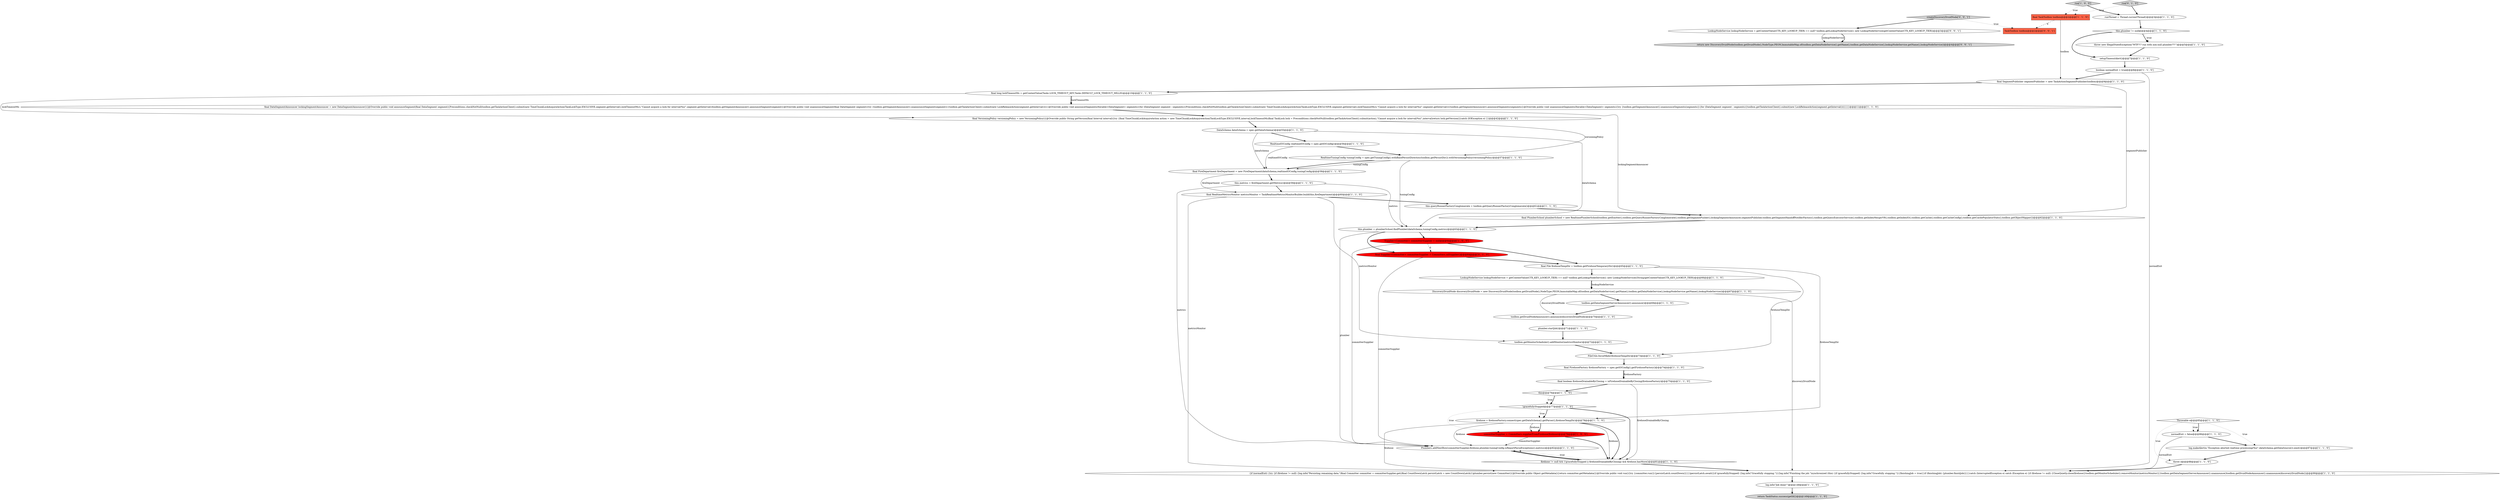 digraph {
24 [style = filled, label = "RealtimeTuningConfig tuningConfig = spec.getTuningConfig().withBasePersistDirectory(toolbox.getPersistDir()).withVersioningPolicy(versioningPolicy)@@@57@@@['1', '1', '0']", fillcolor = white, shape = ellipse image = "AAA0AAABBB1BBB"];
11 [style = filled, label = "Supplier<Committer> committerSupplier = null@@@64@@@['1', '0', '0']", fillcolor = red, shape = ellipse image = "AAA1AAABBB1BBB"];
16 [style = filled, label = "committerSupplier = Committers.supplierFromFirehose(firehose)@@@79@@@['1', '0', '0']", fillcolor = red, shape = ellipse image = "AAA1AAABBB1BBB"];
17 [style = filled, label = "FileUtils.forceMkdir(firehoseTempDir)@@@73@@@['1', '1', '0']", fillcolor = white, shape = ellipse image = "AAA0AAABBB1BBB"];
28 [style = filled, label = "final DataSegmentAnnouncer lockingSegmentAnnouncer = new DataSegmentAnnouncer(){@Override public void announceSegment(final DataSegment segment){Preconditions.checkNotNull(toolbox.getTaskActionClient().submit(new TimeChunkLockAcquireAction(TaskLockType.EXCLUSIVE,segment.getInterval(),lockTimeoutMs)),\"Cannot acquire a lock for interval(%s(\",segment.getInterval())toolbox.getSegmentAnnouncer().announceSegment(segment)}@Override public void unannounceSegment(final DataSegment segment){try {toolbox.getSegmentAnnouncer().unannounceSegment(segment)}{toolbox.getTaskActionClient().submit(new LockReleaseAction(segment.getInterval()))}}@Override public void announceSegments(Iterable<DataSegment> segments){for (DataSegment segment : segments){Preconditions.checkNotNull(toolbox.getTaskActionClient().submit(new TimeChunkLockAcquireAction(TaskLockType.EXCLUSIVE,segment.getInterval(),lockTimeoutMs)),\"Cannot acquire a lock for interval(%s(\",segment.getInterval())}toolbox.getSegmentAnnouncer().announceSegments(segments)}@Override public void unannounceSegments(Iterable<DataSegment> segments){try {toolbox.getSegmentAnnouncer().unannounceSegments(segments)}{for (DataSegment segment : segments){toolbox.getTaskActionClient().submit(new LockReleaseAction(segment.getInterval()))}}}}@@@11@@@['1', '1', '0']", fillcolor = white, shape = ellipse image = "AAA0AAABBB1BBB"];
34 [style = filled, label = "final PlumberSchool plumberSchool = new RealtimePlumberSchool(toolbox.getEmitter(),toolbox.getQueryRunnerFactoryConglomerate(),toolbox.getSegmentPusher(),lockingSegmentAnnouncer,segmentPublisher,toolbox.getSegmentHandoffNotifierFactory(),toolbox.getQueryExecutorService(),toolbox.getIndexMergerV9(),toolbox.getIndexIO(),toolbox.getCache(),toolbox.getCacheConfig(),toolbox.getCachePopulatorStats(),toolbox.getObjectMapper())@@@62@@@['1', '1', '0']", fillcolor = white, shape = ellipse image = "AAA0AAABBB1BBB"];
31 [style = filled, label = "plumber.startJob()@@@71@@@['1', '1', '0']", fillcolor = white, shape = ellipse image = "AAA0AAABBB1BBB"];
46 [style = filled, label = "createDiscoveryDruidNode['0', '0', '1']", fillcolor = lightgray, shape = diamond image = "AAA0AAABBB3BBB"];
9 [style = filled, label = "Plumbers.addNextRow(committerSupplier,firehose,plumber,tuningConfig.isReportParseExceptions(),metrics)@@@82@@@['1', '1', '0']", fillcolor = white, shape = ellipse image = "AAA0AAABBB1BBB"];
6 [style = filled, label = "boolean normalExit = true@@@8@@@['1', '1', '0']", fillcolor = white, shape = ellipse image = "AAA0AAABBB1BBB"];
21 [style = filled, label = "this.plumber != null@@@4@@@['1', '1', '0']", fillcolor = white, shape = diamond image = "AAA0AAABBB1BBB"];
4 [style = filled, label = "final VersioningPolicy versioningPolicy = new VersioningPolicy(){@Override public String getVersion(final Interval interval){try {final TimeChunkLockAcquireAction action = new TimeChunkLockAcquireAction(TaskLockType.EXCLUSIVE,interval,lockTimeoutMs)final TaskLock lock = Preconditions.checkNotNull(toolbox.getTaskActionClient().submit(action),\"Cannot acquire a lock for interval(%s(\",interval)return lock.getVersion()}catch (IOException e) }}@@@42@@@['1', '1', '0']", fillcolor = white, shape = ellipse image = "AAA0AAABBB1BBB"];
26 [style = filled, label = "final RealtimeMetricsMonitor metricsMonitor = TaskRealtimeMetricsMonitorBuilder.build(this,fireDepartment)@@@60@@@['1', '1', '0']", fillcolor = white, shape = ellipse image = "AAA0AAABBB1BBB"];
35 [style = filled, label = "Throwable e@@@85@@@['1', '1', '0']", fillcolor = white, shape = diamond image = "AAA0AAABBB1BBB"];
39 [style = filled, label = "final SegmentPublisher segmentPublisher = new TaskActionSegmentPublisher(toolbox)@@@9@@@['1', '1', '0']", fillcolor = white, shape = ellipse image = "AAA0AAABBB1BBB"];
48 [style = filled, label = "TaskToolbox toolbox@@@2@@@['0', '0', '1']", fillcolor = tomato, shape = box image = "AAA0AAABBB3BBB"];
27 [style = filled, label = "toolbox.getMonitorScheduler().addMonitor(metricsMonitor)@@@72@@@['1', '1', '0']", fillcolor = white, shape = ellipse image = "AAA0AAABBB1BBB"];
49 [style = filled, label = "LookupNodeService lookupNodeService = getContextValue(CTX_KEY_LOOKUP_TIER) == null? toolbox.getLookupNodeService(): new LookupNodeService(getContextValue(CTX_KEY_LOOKUP_TIER))@@@3@@@['0', '0', '1']", fillcolor = white, shape = ellipse image = "AAA0AAABBB3BBB"];
42 [style = filled, label = "run['1', '0', '0']", fillcolor = lightgray, shape = diamond image = "AAA0AAABBB1BBB"];
12 [style = filled, label = "{if (normalExit) {try {if (firehose != null) {log.info(\"Persisting remaining data.\")final Committer committer = committerSupplier.get()final CountDownLatch persistLatch = new CountDownLatch(1)plumber.persist(new Committer(){@Override public Object getMetadata(){return committer.getMetadata()}@Override public void run(){try {committer.run()}{persistLatch.countDown()}}})persistLatch.await()}if (gracefullyStopped) {log.info(\"Gracefully stopping.\")}{log.info(\"Finishing the job.\")synchronized (this) {if (gracefullyStopped) {log.info(\"Gracefully stopping.\")}{finishingJob = true}}if (finishingJob) {plumber.finishJob()}}}catch (InterruptedException e) catch (Exception e) {if (firehose != null) {CloseQuietly.close(firehose)}toolbox.getMonitorScheduler().removeMonitor(metricsMonitor)}}toolbox.getDataSegmentServerAnnouncer().unannounce()toolbox.getDruidNodeAnnouncer().unannounce(discoveryDruidNode)}@@@90@@@['1', '1', '0']", fillcolor = white, shape = ellipse image = "AAA0AAABBB1BBB"];
0 [style = filled, label = "this.queryRunnerFactoryConglomerate = toolbox.getQueryRunnerFactoryConglomerate()@@@61@@@['1', '1', '0']", fillcolor = white, shape = ellipse image = "AAA0AAABBB1BBB"];
14 [style = filled, label = "throw new IllegalStateException(\"WTF?!? run with non-null plumber??!\")@@@5@@@['1', '1', '0']", fillcolor = white, shape = ellipse image = "AAA0AAABBB1BBB"];
40 [style = filled, label = "DiscoveryDruidNode discoveryDruidNode = new DiscoveryDruidNode(toolbox.getDruidNode(),NodeType.PEON,ImmutableMap.of(toolbox.getDataNodeService().getName(),toolbox.getDataNodeService(),lookupNodeService.getName(),lookupNodeService))@@@67@@@['1', '1', '0']", fillcolor = white, shape = ellipse image = "AAA0AAABBB1BBB"];
47 [style = filled, label = "return new DiscoveryDruidNode(toolbox.getDruidNode(),NodeType.PEON,ImmutableMap.of(toolbox.getDataNodeService().getName(),toolbox.getDataNodeService(),lookupNodeService.getName(),lookupNodeService))@@@4@@@['0', '0', '1']", fillcolor = lightgray, shape = ellipse image = "AAA0AAABBB3BBB"];
13 [style = filled, label = "log.info(\"Job done!\")@@@148@@@['1', '1', '0']", fillcolor = white, shape = ellipse image = "AAA0AAABBB1BBB"];
15 [style = filled, label = "this@@@76@@@['1', '1', '0']", fillcolor = white, shape = diamond image = "AAA0AAABBB1BBB"];
23 [style = filled, label = "RealtimeIOConfig realtimeIOConfig = spec.getIOConfig()@@@56@@@['1', '1', '0']", fillcolor = white, shape = ellipse image = "AAA0AAABBB1BBB"];
10 [style = filled, label = "final FireDepartment fireDepartment = new FireDepartment(dataSchema,realtimeIOConfig,tuningConfig)@@@58@@@['1', '1', '0']", fillcolor = white, shape = ellipse image = "AAA0AAABBB1BBB"];
8 [style = filled, label = "final TaskToolbox toolbox@@@2@@@['1', '1', '0']", fillcolor = tomato, shape = box image = "AAA0AAABBB1BBB"];
38 [style = filled, label = "DataSchema dataSchema = spec.getDataSchema()@@@55@@@['1', '1', '0']", fillcolor = white, shape = ellipse image = "AAA0AAABBB1BBB"];
7 [style = filled, label = "this.metrics = fireDepartment.getMetrics()@@@59@@@['1', '1', '0']", fillcolor = white, shape = ellipse image = "AAA0AAABBB1BBB"];
25 [style = filled, label = "firehose != null && (!gracefullyStopped || firehoseDrainableByClosing) && firehose.hasMore()@@@81@@@['1', '1', '0']", fillcolor = white, shape = diamond image = "AAA0AAABBB1BBB"];
3 [style = filled, label = "final long lockTimeoutMs = getContextValue(Tasks.LOCK_TIMEOUT_KEY,Tasks.DEFAULT_LOCK_TIMEOUT_MILLIS)@@@10@@@['1', '1', '0']", fillcolor = white, shape = ellipse image = "AAA0AAABBB1BBB"];
45 [style = filled, label = "final Supplier<Committer> committerSupplier = Committers.nilSupplier()@@@64@@@['0', '1', '0']", fillcolor = red, shape = ellipse image = "AAA1AAABBB2BBB"];
2 [style = filled, label = "this.plumber = plumberSchool.findPlumber(dataSchema,tuningConfig,metrics)@@@63@@@['1', '1', '0']", fillcolor = white, shape = ellipse image = "AAA0AAABBB1BBB"];
1 [style = filled, label = "toolbox.getDruidNodeAnnouncer().announce(discoveryDruidNode)@@@70@@@['1', '1', '0']", fillcolor = white, shape = ellipse image = "AAA0AAABBB1BBB"];
20 [style = filled, label = "runThread = Thread.currentThread()@@@3@@@['1', '1', '0']", fillcolor = white, shape = ellipse image = "AAA0AAABBB1BBB"];
18 [style = filled, label = "throw e@@@88@@@['1', '1', '0']", fillcolor = white, shape = ellipse image = "AAA0AAABBB1BBB"];
43 [style = filled, label = "setupTimeoutAlert()@@@7@@@['1', '1', '0']", fillcolor = white, shape = ellipse image = "AAA0AAABBB1BBB"];
33 [style = filled, label = "!gracefullyStopped@@@77@@@['1', '1', '0']", fillcolor = white, shape = diamond image = "AAA0AAABBB1BBB"];
5 [style = filled, label = "LookupNodeService lookupNodeService = getContextValue(CTX_KEY_LOOKUP_TIER) == null? toolbox.getLookupNodeService(): new LookupNodeService((String)getContextValue(CTX_KEY_LOOKUP_TIER))@@@66@@@['1', '1', '0']", fillcolor = white, shape = ellipse image = "AAA0AAABBB1BBB"];
22 [style = filled, label = "final FirehoseFactory firehoseFactory = spec.getIOConfig().getFirehoseFactory()@@@74@@@['1', '1', '0']", fillcolor = white, shape = ellipse image = "AAA0AAABBB1BBB"];
32 [style = filled, label = "final boolean firehoseDrainableByClosing = isFirehoseDrainableByClosing(firehoseFactory)@@@75@@@['1', '1', '0']", fillcolor = white, shape = ellipse image = "AAA0AAABBB1BBB"];
44 [style = filled, label = "run['0', '1', '0']", fillcolor = lightgray, shape = diamond image = "AAA0AAABBB2BBB"];
36 [style = filled, label = "log.makeAlert(e,\"Exception aborted realtime processing(%s(\",dataSchema.getDataSource()).emit()@@@87@@@['1', '1', '0']", fillcolor = white, shape = ellipse image = "AAA0AAABBB1BBB"];
19 [style = filled, label = "toolbox.getDataSegmentServerAnnouncer().announce()@@@69@@@['1', '1', '0']", fillcolor = white, shape = ellipse image = "AAA0AAABBB1BBB"];
37 [style = filled, label = "return TaskStatus.success(getId())@@@149@@@['1', '1', '0']", fillcolor = lightgray, shape = ellipse image = "AAA0AAABBB1BBB"];
41 [style = filled, label = "normalExit = false@@@86@@@['1', '1', '0']", fillcolor = white, shape = ellipse image = "AAA0AAABBB1BBB"];
29 [style = filled, label = "firehose = firehoseFactory.connect(spec.getDataSchema().getParser(),firehoseTempDir)@@@78@@@['1', '1', '0']", fillcolor = white, shape = ellipse image = "AAA0AAABBB1BBB"];
30 [style = filled, label = "final File firehoseTempDir = toolbox.getFirehoseTemporaryDir()@@@65@@@['1', '1', '0']", fillcolor = white, shape = ellipse image = "AAA0AAABBB1BBB"];
49->47 [style = solid, label="lookupNodeService"];
35->41 [style = bold, label=""];
24->10 [style = solid, label="tuningConfig"];
21->43 [style = bold, label=""];
15->33 [style = dotted, label="true"];
45->30 [style = bold, label=""];
38->10 [style = solid, label="dataSchema"];
40->12 [style = solid, label="discoveryDruidNode"];
7->26 [style = bold, label=""];
19->1 [style = bold, label=""];
34->2 [style = bold, label=""];
33->25 [style = bold, label=""];
46->48 [style = dotted, label="true"];
36->18 [style = bold, label=""];
16->9 [style = solid, label="committerSupplier"];
44->8 [style = dotted, label="true"];
27->17 [style = bold, label=""];
39->34 [style = solid, label="segmentPublisher"];
33->16 [style = dotted, label="true"];
1->31 [style = bold, label=""];
29->25 [style = solid, label="firehose"];
8->48 [style = dashed, label="0"];
24->10 [style = bold, label=""];
4->38 [style = bold, label=""];
18->12 [style = bold, label=""];
22->32 [style = bold, label=""];
11->9 [style = solid, label="committerSupplier"];
7->9 [style = solid, label="metrics"];
10->7 [style = bold, label=""];
14->43 [style = bold, label=""];
29->12 [style = solid, label="firehose"];
33->29 [style = bold, label=""];
0->34 [style = bold, label=""];
13->37 [style = bold, label=""];
26->0 [style = bold, label=""];
31->27 [style = bold, label=""];
44->20 [style = bold, label=""];
4->24 [style = solid, label="versioningPolicy"];
35->18 [style = dotted, label="true"];
6->39 [style = bold, label=""];
29->16 [style = bold, label=""];
29->16 [style = solid, label="firehose"];
7->2 [style = solid, label="metrics"];
11->30 [style = bold, label=""];
26->27 [style = solid, label="metricsMonitor"];
15->33 [style = bold, label=""];
38->2 [style = solid, label="dataSchema"];
25->9 [style = bold, label=""];
40->19 [style = bold, label=""];
24->2 [style = solid, label="tuningConfig"];
12->13 [style = bold, label=""];
3->28 [style = bold, label=""];
5->40 [style = solid, label="lookupNodeService"];
41->36 [style = bold, label=""];
30->29 [style = solid, label="firehoseTempDir"];
30->5 [style = bold, label=""];
35->41 [style = dotted, label="true"];
33->29 [style = dotted, label="true"];
2->45 [style = bold, label=""];
26->12 [style = solid, label="metricsMonitor"];
3->4 [style = solid, label="lockTimeoutMs"];
28->34 [style = solid, label="lockingSegmentAnnouncer"];
29->9 [style = solid, label="firehose"];
5->40 [style = bold, label=""];
2->11 [style = bold, label=""];
21->14 [style = bold, label=""];
42->8 [style = dotted, label="true"];
40->1 [style = solid, label="discoveryDruidNode"];
35->36 [style = dotted, label="true"];
46->49 [style = bold, label=""];
42->20 [style = bold, label=""];
23->10 [style = solid, label="realtimeIOConfig"];
39->3 [style = bold, label=""];
38->23 [style = bold, label=""];
29->25 [style = bold, label=""];
16->25 [style = bold, label=""];
17->22 [style = bold, label=""];
22->32 [style = solid, label="firehoseFactory"];
10->26 [style = solid, label="fireDepartment"];
3->28 [style = solid, label="lockTimeoutMs"];
43->6 [style = bold, label=""];
49->47 [style = bold, label=""];
20->21 [style = bold, label=""];
6->12 [style = solid, label="normalExit"];
8->39 [style = solid, label="toolbox"];
23->24 [style = bold, label=""];
25->9 [style = dotted, label="true"];
2->9 [style = solid, label="plumber"];
25->12 [style = bold, label=""];
41->12 [style = solid, label="normalExit"];
9->25 [style = bold, label=""];
32->15 [style = bold, label=""];
21->14 [style = dotted, label="true"];
45->9 [style = solid, label="committerSupplier"];
30->17 [style = solid, label="firehoseTempDir"];
32->25 [style = solid, label="firehoseDrainableByClosing"];
28->4 [style = bold, label=""];
11->45 [style = dashed, label="0"];
}
